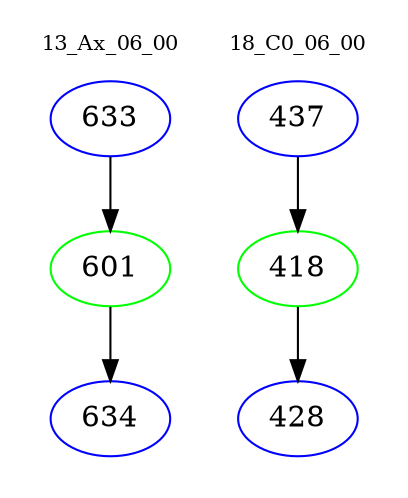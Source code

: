 digraph{
subgraph cluster_0 {
color = white
label = "13_Ax_06_00";
fontsize=10;
T0_633 [label="633", color="blue"]
T0_633 -> T0_601 [color="black"]
T0_601 [label="601", color="green"]
T0_601 -> T0_634 [color="black"]
T0_634 [label="634", color="blue"]
}
subgraph cluster_1 {
color = white
label = "18_C0_06_00";
fontsize=10;
T1_437 [label="437", color="blue"]
T1_437 -> T1_418 [color="black"]
T1_418 [label="418", color="green"]
T1_418 -> T1_428 [color="black"]
T1_428 [label="428", color="blue"]
}
}
